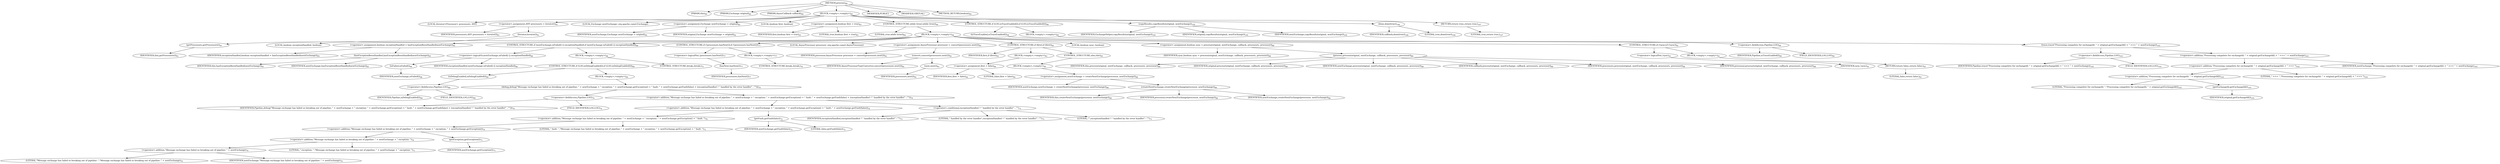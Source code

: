 digraph "process" {  
"73" [label = <(METHOD,process)<SUB>60</SUB>> ]
"8" [label = <(PARAM,this)<SUB>60</SUB>> ]
"74" [label = <(PARAM,Exchange original)<SUB>60</SUB>> ]
"75" [label = <(PARAM,AsyncCallback callback)<SUB>60</SUB>> ]
"76" [label = <(BLOCK,&lt;empty&gt;,&lt;empty&gt;)<SUB>60</SUB>> ]
"77" [label = <(LOCAL,Iterator&lt;Processor&gt; processors: ANY)> ]
"78" [label = <(&lt;operator&gt;.assignment,ANY processors = iterator())<SUB>61</SUB>> ]
"79" [label = <(IDENTIFIER,processors,ANY processors = iterator())<SUB>61</SUB>> ]
"80" [label = <(iterator,iterator())<SUB>61</SUB>> ]
"81" [label = <(getProcessors,getProcessors())<SUB>61</SUB>> ]
"7" [label = <(IDENTIFIER,this,getProcessors())<SUB>61</SUB>> ]
"82" [label = <(LOCAL,Exchange nextExchange: org.apache.camel.Exchange)> ]
"83" [label = <(&lt;operator&gt;.assignment,Exchange nextExchange = original)<SUB>62</SUB>> ]
"84" [label = <(IDENTIFIER,nextExchange,Exchange nextExchange = original)<SUB>62</SUB>> ]
"85" [label = <(IDENTIFIER,original,Exchange nextExchange = original)<SUB>62</SUB>> ]
"86" [label = <(LOCAL,boolean first: boolean)> ]
"87" [label = <(&lt;operator&gt;.assignment,boolean first = true)<SUB>63</SUB>> ]
"88" [label = <(IDENTIFIER,first,boolean first = true)<SUB>63</SUB>> ]
"89" [label = <(LITERAL,true,boolean first = true)<SUB>63</SUB>> ]
"90" [label = <(CONTROL_STRUCTURE,while (true),while (true))<SUB>64</SUB>> ]
"91" [label = <(LITERAL,true,while (true))<SUB>64</SUB>> ]
"92" [label = <(BLOCK,&lt;empty&gt;,&lt;empty&gt;)<SUB>64</SUB>> ]
"93" [label = <(LOCAL,boolean exceptionHandled: boolean)> ]
"94" [label = <(&lt;operator&gt;.assignment,boolean exceptionHandled = hasExceptionBeenHandled(nextExchange))<SUB>65</SUB>> ]
"95" [label = <(IDENTIFIER,exceptionHandled,boolean exceptionHandled = hasExceptionBeenHandled(nextExchange))<SUB>65</SUB>> ]
"96" [label = <(hasExceptionBeenHandled,hasExceptionBeenHandled(nextExchange))<SUB>65</SUB>> ]
"9" [label = <(IDENTIFIER,this,hasExceptionBeenHandled(nextExchange))<SUB>65</SUB>> ]
"97" [label = <(IDENTIFIER,nextExchange,hasExceptionBeenHandled(nextExchange))<SUB>65</SUB>> ]
"98" [label = <(CONTROL_STRUCTURE,if (nextExchange.isFailed() || exceptionHandled),if (nextExchange.isFailed() || exceptionHandled))<SUB>66</SUB>> ]
"99" [label = <(&lt;operator&gt;.logicalOr,nextExchange.isFailed() || exceptionHandled)<SUB>66</SUB>> ]
"100" [label = <(isFailed,isFailed())<SUB>66</SUB>> ]
"101" [label = <(IDENTIFIER,nextExchange,isFailed())<SUB>66</SUB>> ]
"102" [label = <(IDENTIFIER,exceptionHandled,nextExchange.isFailed() || exceptionHandled)<SUB>66</SUB>> ]
"103" [label = <(BLOCK,&lt;empty&gt;,&lt;empty&gt;)<SUB>66</SUB>> ]
"104" [label = <(CONTROL_STRUCTURE,if (LOG.isDebugEnabled()),if (LOG.isDebugEnabled()))<SUB>69</SUB>> ]
"105" [label = <(isDebugEnabled,isDebugEnabled())<SUB>69</SUB>> ]
"106" [label = <(&lt;operator&gt;.fieldAccess,Pipeline.LOG)<SUB>69</SUB>> ]
"107" [label = <(IDENTIFIER,Pipeline,isDebugEnabled())<SUB>69</SUB>> ]
"108" [label = <(FIELD_IDENTIFIER,LOG,LOG)<SUB>69</SUB>> ]
"109" [label = <(BLOCK,&lt;empty&gt;,&lt;empty&gt;)<SUB>69</SUB>> ]
"110" [label = <(debug,debug(&quot;Message exchange has failed so breaking out of pipeline: &quot; + nextExchange + &quot; exception: &quot; + nextExchange.getException() + &quot; fault: &quot; + nextExchange.getFault(false) + (exceptionHandled ? &quot; handled by the error handler&quot; : &quot;&quot;)))<SUB>70</SUB>> ]
"111" [label = <(&lt;operator&gt;.fieldAccess,Pipeline.LOG)<SUB>70</SUB>> ]
"112" [label = <(IDENTIFIER,Pipeline,debug(&quot;Message exchange has failed so breaking out of pipeline: &quot; + nextExchange + &quot; exception: &quot; + nextExchange.getException() + &quot; fault: &quot; + nextExchange.getFault(false) + (exceptionHandled ? &quot; handled by the error handler&quot; : &quot;&quot;)))<SUB>70</SUB>> ]
"113" [label = <(FIELD_IDENTIFIER,LOG,LOG)<SUB>70</SUB>> ]
"114" [label = <(&lt;operator&gt;.addition,&quot;Message exchange has failed so breaking out of pipeline: &quot; + nextExchange + &quot; exception: &quot; + nextExchange.getException() + &quot; fault: &quot; + nextExchange.getFault(false) + (exceptionHandled ? &quot; handled by the error handler&quot; : &quot;&quot;))<SUB>70</SUB>> ]
"115" [label = <(&lt;operator&gt;.addition,&quot;Message exchange has failed so breaking out of pipeline: &quot; + nextExchange + &quot; exception: &quot; + nextExchange.getException() + &quot; fault: &quot; + nextExchange.getFault(false))<SUB>70</SUB>> ]
"116" [label = <(&lt;operator&gt;.addition,&quot;Message exchange has failed so breaking out of pipeline: &quot; + nextExchange + &quot; exception: &quot; + nextExchange.getException() + &quot; fault: &quot;)<SUB>70</SUB>> ]
"117" [label = <(&lt;operator&gt;.addition,&quot;Message exchange has failed so breaking out of pipeline: &quot; + nextExchange + &quot; exception: &quot; + nextExchange.getException())<SUB>70</SUB>> ]
"118" [label = <(&lt;operator&gt;.addition,&quot;Message exchange has failed so breaking out of pipeline: &quot; + nextExchange + &quot; exception: &quot;)<SUB>70</SUB>> ]
"119" [label = <(&lt;operator&gt;.addition,&quot;Message exchange has failed so breaking out of pipeline: &quot; + nextExchange)<SUB>70</SUB>> ]
"120" [label = <(LITERAL,&quot;Message exchange has failed so breaking out of pipeline: &quot;,&quot;Message exchange has failed so breaking out of pipeline: &quot; + nextExchange)<SUB>70</SUB>> ]
"121" [label = <(IDENTIFIER,nextExchange,&quot;Message exchange has failed so breaking out of pipeline: &quot; + nextExchange)<SUB>70</SUB>> ]
"122" [label = <(LITERAL,&quot; exception: &quot;,&quot;Message exchange has failed so breaking out of pipeline: &quot; + nextExchange + &quot; exception: &quot;)<SUB>71</SUB>> ]
"123" [label = <(getException,getException())<SUB>71</SUB>> ]
"124" [label = <(IDENTIFIER,nextExchange,getException())<SUB>71</SUB>> ]
"125" [label = <(LITERAL,&quot; fault: &quot;,&quot;Message exchange has failed so breaking out of pipeline: &quot; + nextExchange + &quot; exception: &quot; + nextExchange.getException() + &quot; fault: &quot;)<SUB>71</SUB>> ]
"126" [label = <(getFault,getFault(false))<SUB>72</SUB>> ]
"127" [label = <(IDENTIFIER,nextExchange,getFault(false))<SUB>72</SUB>> ]
"128" [label = <(LITERAL,false,getFault(false))<SUB>72</SUB>> ]
"129" [label = <(&lt;operator&gt;.conditional,exceptionHandled ? &quot; handled by the error handler&quot; : &quot;&quot;)<SUB>73</SUB>> ]
"130" [label = <(IDENTIFIER,exceptionHandled,exceptionHandled ? &quot; handled by the error handler&quot; : &quot;&quot;)<SUB>73</SUB>> ]
"131" [label = <(LITERAL,&quot; handled by the error handler&quot;,exceptionHandled ? &quot; handled by the error handler&quot; : &quot;&quot;)<SUB>73</SUB>> ]
"132" [label = <(LITERAL,&quot;&quot;,exceptionHandled ? &quot; handled by the error handler&quot; : &quot;&quot;)<SUB>73</SUB>> ]
"133" [label = <(CONTROL_STRUCTURE,break;,break;)<SUB>75</SUB>> ]
"134" [label = <(CONTROL_STRUCTURE,if (!processors.hasNext()),if (!processors.hasNext()))<SUB>77</SUB>> ]
"135" [label = <(&lt;operator&gt;.logicalNot,!processors.hasNext())<SUB>77</SUB>> ]
"136" [label = <(hasNext,hasNext())<SUB>77</SUB>> ]
"137" [label = <(IDENTIFIER,processors,hasNext())<SUB>77</SUB>> ]
"138" [label = <(BLOCK,&lt;empty&gt;,&lt;empty&gt;)<SUB>77</SUB>> ]
"139" [label = <(CONTROL_STRUCTURE,break;,break;)<SUB>78</SUB>> ]
"140" [label = <(LOCAL,AsyncProcessor processor: org.apache.camel.AsyncProcessor)> ]
"141" [label = <(&lt;operator&gt;.assignment,AsyncProcessor processor = convert(processors.next()))<SUB>81</SUB>> ]
"142" [label = <(IDENTIFIER,processor,AsyncProcessor processor = convert(processors.next()))<SUB>81</SUB>> ]
"143" [label = <(convert,convert(processors.next()))<SUB>81</SUB>> ]
"144" [label = <(IDENTIFIER,AsyncProcessorTypeConverter,convert(processors.next()))<SUB>81</SUB>> ]
"145" [label = <(next,next())<SUB>81</SUB>> ]
"146" [label = <(IDENTIFIER,processors,next())<SUB>81</SUB>> ]
"147" [label = <(CONTROL_STRUCTURE,if (first),if (first))<SUB>83</SUB>> ]
"148" [label = <(IDENTIFIER,first,if (first))<SUB>83</SUB>> ]
"149" [label = <(BLOCK,&lt;empty&gt;,&lt;empty&gt;)<SUB>83</SUB>> ]
"150" [label = <(&lt;operator&gt;.assignment,first = false)<SUB>84</SUB>> ]
"151" [label = <(IDENTIFIER,first,first = false)<SUB>84</SUB>> ]
"152" [label = <(LITERAL,false,first = false)<SUB>84</SUB>> ]
"153" [label = <(CONTROL_STRUCTURE,else,else)<SUB>85</SUB>> ]
"154" [label = <(BLOCK,&lt;empty&gt;,&lt;empty&gt;)<SUB>85</SUB>> ]
"155" [label = <(&lt;operator&gt;.assignment,nextExchange = createNextExchange(processor, nextExchange))<SUB>86</SUB>> ]
"156" [label = <(IDENTIFIER,nextExchange,nextExchange = createNextExchange(processor, nextExchange))<SUB>86</SUB>> ]
"157" [label = <(createNextExchange,createNextExchange(processor, nextExchange))<SUB>86</SUB>> ]
"10" [label = <(IDENTIFIER,this,createNextExchange(processor, nextExchange))<SUB>86</SUB>> ]
"158" [label = <(IDENTIFIER,processor,createNextExchange(processor, nextExchange))<SUB>86</SUB>> ]
"159" [label = <(IDENTIFIER,nextExchange,createNextExchange(processor, nextExchange))<SUB>86</SUB>> ]
"160" [label = <(LOCAL,boolean sync: boolean)> ]
"161" [label = <(&lt;operator&gt;.assignment,boolean sync = process(original, nextExchange, callback, processors, processor))<SUB>89</SUB>> ]
"162" [label = <(IDENTIFIER,sync,boolean sync = process(original, nextExchange, callback, processors, processor))<SUB>89</SUB>> ]
"163" [label = <(process,process(original, nextExchange, callback, processors, processor))<SUB>89</SUB>> ]
"11" [label = <(IDENTIFIER,this,process(original, nextExchange, callback, processors, processor))<SUB>89</SUB>> ]
"164" [label = <(IDENTIFIER,original,process(original, nextExchange, callback, processors, processor))<SUB>89</SUB>> ]
"165" [label = <(IDENTIFIER,nextExchange,process(original, nextExchange, callback, processors, processor))<SUB>89</SUB>> ]
"166" [label = <(IDENTIFIER,callback,process(original, nextExchange, callback, processors, processor))<SUB>89</SUB>> ]
"167" [label = <(IDENTIFIER,processors,process(original, nextExchange, callback, processors, processor))<SUB>89</SUB>> ]
"168" [label = <(IDENTIFIER,processor,process(original, nextExchange, callback, processors, processor))<SUB>89</SUB>> ]
"169" [label = <(CONTROL_STRUCTURE,if (!sync),if (!sync))<SUB>91</SUB>> ]
"170" [label = <(&lt;operator&gt;.logicalNot,!sync)<SUB>91</SUB>> ]
"171" [label = <(IDENTIFIER,sync,!sync)<SUB>91</SUB>> ]
"172" [label = <(BLOCK,&lt;empty&gt;,&lt;empty&gt;)<SUB>91</SUB>> ]
"173" [label = <(RETURN,return false;,return false;)<SUB>93</SUB>> ]
"174" [label = <(LITERAL,false,return false;)<SUB>93</SUB>> ]
"175" [label = <(CONTROL_STRUCTURE,if (LOG.isTraceEnabled()),if (LOG.isTraceEnabled()))<SUB>99</SUB>> ]
"176" [label = <(isTraceEnabled,isTraceEnabled())<SUB>99</SUB>> ]
"177" [label = <(&lt;operator&gt;.fieldAccess,Pipeline.LOG)<SUB>99</SUB>> ]
"178" [label = <(IDENTIFIER,Pipeline,isTraceEnabled())<SUB>99</SUB>> ]
"179" [label = <(FIELD_IDENTIFIER,LOG,LOG)<SUB>99</SUB>> ]
"180" [label = <(BLOCK,&lt;empty&gt;,&lt;empty&gt;)<SUB>99</SUB>> ]
"181" [label = <(trace,trace(&quot;Processing compelete for exchangeId: &quot; + original.getExchangeId() + &quot; &gt;&gt;&gt; &quot; + nextExchange))<SUB>103</SUB>> ]
"182" [label = <(&lt;operator&gt;.fieldAccess,Pipeline.LOG)<SUB>103</SUB>> ]
"183" [label = <(IDENTIFIER,Pipeline,trace(&quot;Processing compelete for exchangeId: &quot; + original.getExchangeId() + &quot; &gt;&gt;&gt; &quot; + nextExchange))<SUB>103</SUB>> ]
"184" [label = <(FIELD_IDENTIFIER,LOG,LOG)<SUB>103</SUB>> ]
"185" [label = <(&lt;operator&gt;.addition,&quot;Processing compelete for exchangeId: &quot; + original.getExchangeId() + &quot; &gt;&gt;&gt; &quot; + nextExchange)<SUB>103</SUB>> ]
"186" [label = <(&lt;operator&gt;.addition,&quot;Processing compelete for exchangeId: &quot; + original.getExchangeId() + &quot; &gt;&gt;&gt; &quot;)<SUB>103</SUB>> ]
"187" [label = <(&lt;operator&gt;.addition,&quot;Processing compelete for exchangeId: &quot; + original.getExchangeId())<SUB>103</SUB>> ]
"188" [label = <(LITERAL,&quot;Processing compelete for exchangeId: &quot;,&quot;Processing compelete for exchangeId: &quot; + original.getExchangeId())<SUB>103</SUB>> ]
"189" [label = <(getExchangeId,getExchangeId())<SUB>103</SUB>> ]
"190" [label = <(IDENTIFIER,original,getExchangeId())<SUB>103</SUB>> ]
"191" [label = <(LITERAL,&quot; &gt;&gt;&gt; &quot;,&quot;Processing compelete for exchangeId: &quot; + original.getExchangeId() + &quot; &gt;&gt;&gt; &quot;)<SUB>103</SUB>> ]
"192" [label = <(IDENTIFIER,nextExchange,&quot;Processing compelete for exchangeId: &quot; + original.getExchangeId() + &quot; &gt;&gt;&gt; &quot; + nextExchange)<SUB>103</SUB>> ]
"193" [label = <(copyResults,copyResults(original, nextExchange))<SUB>105</SUB>> ]
"194" [label = <(IDENTIFIER,ExchangeHelper,copyResults(original, nextExchange))<SUB>105</SUB>> ]
"195" [label = <(IDENTIFIER,original,copyResults(original, nextExchange))<SUB>105</SUB>> ]
"196" [label = <(IDENTIFIER,nextExchange,copyResults(original, nextExchange))<SUB>105</SUB>> ]
"197" [label = <(done,done(true))<SUB>106</SUB>> ]
"198" [label = <(IDENTIFIER,callback,done(true))<SUB>106</SUB>> ]
"199" [label = <(LITERAL,true,done(true))<SUB>106</SUB>> ]
"200" [label = <(RETURN,return true;,return true;)<SUB>107</SUB>> ]
"201" [label = <(LITERAL,true,return true;)<SUB>107</SUB>> ]
"202" [label = <(MODIFIER,PUBLIC)> ]
"203" [label = <(MODIFIER,VIRTUAL)> ]
"204" [label = <(METHOD_RETURN,boolean)<SUB>60</SUB>> ]
  "73" -> "8" 
  "73" -> "74" 
  "73" -> "75" 
  "73" -> "76" 
  "73" -> "202" 
  "73" -> "203" 
  "73" -> "204" 
  "76" -> "77" 
  "76" -> "78" 
  "76" -> "82" 
  "76" -> "83" 
  "76" -> "86" 
  "76" -> "87" 
  "76" -> "90" 
  "76" -> "175" 
  "76" -> "193" 
  "76" -> "197" 
  "76" -> "200" 
  "78" -> "79" 
  "78" -> "80" 
  "80" -> "81" 
  "81" -> "7" 
  "83" -> "84" 
  "83" -> "85" 
  "87" -> "88" 
  "87" -> "89" 
  "90" -> "91" 
  "90" -> "92" 
  "92" -> "93" 
  "92" -> "94" 
  "92" -> "98" 
  "92" -> "134" 
  "92" -> "140" 
  "92" -> "141" 
  "92" -> "147" 
  "92" -> "160" 
  "92" -> "161" 
  "92" -> "169" 
  "94" -> "95" 
  "94" -> "96" 
  "96" -> "9" 
  "96" -> "97" 
  "98" -> "99" 
  "98" -> "103" 
  "99" -> "100" 
  "99" -> "102" 
  "100" -> "101" 
  "103" -> "104" 
  "103" -> "133" 
  "104" -> "105" 
  "104" -> "109" 
  "105" -> "106" 
  "106" -> "107" 
  "106" -> "108" 
  "109" -> "110" 
  "110" -> "111" 
  "110" -> "114" 
  "111" -> "112" 
  "111" -> "113" 
  "114" -> "115" 
  "114" -> "129" 
  "115" -> "116" 
  "115" -> "126" 
  "116" -> "117" 
  "116" -> "125" 
  "117" -> "118" 
  "117" -> "123" 
  "118" -> "119" 
  "118" -> "122" 
  "119" -> "120" 
  "119" -> "121" 
  "123" -> "124" 
  "126" -> "127" 
  "126" -> "128" 
  "129" -> "130" 
  "129" -> "131" 
  "129" -> "132" 
  "134" -> "135" 
  "134" -> "138" 
  "135" -> "136" 
  "136" -> "137" 
  "138" -> "139" 
  "141" -> "142" 
  "141" -> "143" 
  "143" -> "144" 
  "143" -> "145" 
  "145" -> "146" 
  "147" -> "148" 
  "147" -> "149" 
  "147" -> "153" 
  "149" -> "150" 
  "150" -> "151" 
  "150" -> "152" 
  "153" -> "154" 
  "154" -> "155" 
  "155" -> "156" 
  "155" -> "157" 
  "157" -> "10" 
  "157" -> "158" 
  "157" -> "159" 
  "161" -> "162" 
  "161" -> "163" 
  "163" -> "11" 
  "163" -> "164" 
  "163" -> "165" 
  "163" -> "166" 
  "163" -> "167" 
  "163" -> "168" 
  "169" -> "170" 
  "169" -> "172" 
  "170" -> "171" 
  "172" -> "173" 
  "173" -> "174" 
  "175" -> "176" 
  "175" -> "180" 
  "176" -> "177" 
  "177" -> "178" 
  "177" -> "179" 
  "180" -> "181" 
  "181" -> "182" 
  "181" -> "185" 
  "182" -> "183" 
  "182" -> "184" 
  "185" -> "186" 
  "185" -> "192" 
  "186" -> "187" 
  "186" -> "191" 
  "187" -> "188" 
  "187" -> "189" 
  "189" -> "190" 
  "193" -> "194" 
  "193" -> "195" 
  "193" -> "196" 
  "197" -> "198" 
  "197" -> "199" 
  "200" -> "201" 
}
